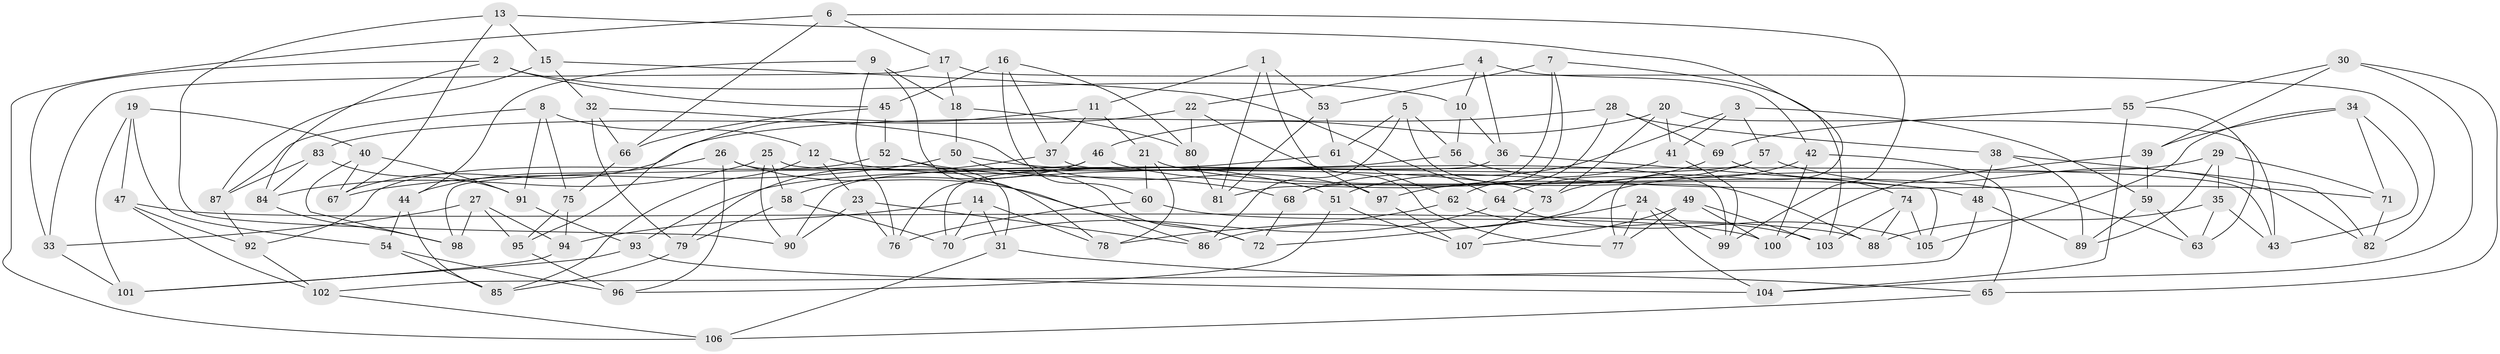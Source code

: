 // coarse degree distribution, {3: 0.10810810810810811, 5: 0.0945945945945946, 4: 0.6621621621621622, 8: 0.013513513513513514, 7: 0.05405405405405406, 2: 0.013513513513513514, 9: 0.013513513513513514, 10: 0.013513513513513514, 6: 0.02702702702702703}
// Generated by graph-tools (version 1.1) at 2025/02/03/04/25 22:02:51]
// undirected, 107 vertices, 214 edges
graph export_dot {
graph [start="1"]
  node [color=gray90,style=filled];
  1;
  2;
  3;
  4;
  5;
  6;
  7;
  8;
  9;
  10;
  11;
  12;
  13;
  14;
  15;
  16;
  17;
  18;
  19;
  20;
  21;
  22;
  23;
  24;
  25;
  26;
  27;
  28;
  29;
  30;
  31;
  32;
  33;
  34;
  35;
  36;
  37;
  38;
  39;
  40;
  41;
  42;
  43;
  44;
  45;
  46;
  47;
  48;
  49;
  50;
  51;
  52;
  53;
  54;
  55;
  56;
  57;
  58;
  59;
  60;
  61;
  62;
  63;
  64;
  65;
  66;
  67;
  68;
  69;
  70;
  71;
  72;
  73;
  74;
  75;
  76;
  77;
  78;
  79;
  80;
  81;
  82;
  83;
  84;
  85;
  86;
  87;
  88;
  89;
  90;
  91;
  92;
  93;
  94;
  95;
  96;
  97;
  98;
  99;
  100;
  101;
  102;
  103;
  104;
  105;
  106;
  107;
  1 -- 53;
  1 -- 11;
  1 -- 97;
  1 -- 81;
  2 -- 84;
  2 -- 10;
  2 -- 45;
  2 -- 33;
  3 -- 57;
  3 -- 41;
  3 -- 68;
  3 -- 59;
  4 -- 36;
  4 -- 42;
  4 -- 10;
  4 -- 22;
  5 -- 86;
  5 -- 61;
  5 -- 88;
  5 -- 56;
  6 -- 99;
  6 -- 106;
  6 -- 66;
  6 -- 17;
  7 -- 103;
  7 -- 81;
  7 -- 68;
  7 -- 53;
  8 -- 12;
  8 -- 91;
  8 -- 75;
  8 -- 87;
  9 -- 78;
  9 -- 76;
  9 -- 18;
  9 -- 44;
  10 -- 56;
  10 -- 36;
  11 -- 37;
  11 -- 21;
  11 -- 95;
  12 -- 85;
  12 -- 23;
  12 -- 51;
  13 -- 90;
  13 -- 67;
  13 -- 15;
  13 -- 77;
  14 -- 94;
  14 -- 70;
  14 -- 31;
  14 -- 78;
  15 -- 64;
  15 -- 32;
  15 -- 87;
  16 -- 37;
  16 -- 45;
  16 -- 60;
  16 -- 80;
  17 -- 18;
  17 -- 33;
  17 -- 82;
  18 -- 50;
  18 -- 80;
  19 -- 40;
  19 -- 101;
  19 -- 47;
  19 -- 54;
  20 -- 73;
  20 -- 46;
  20 -- 43;
  20 -- 41;
  21 -- 63;
  21 -- 78;
  21 -- 60;
  22 -- 77;
  22 -- 83;
  22 -- 80;
  23 -- 76;
  23 -- 90;
  23 -- 86;
  24 -- 72;
  24 -- 77;
  24 -- 99;
  24 -- 104;
  25 -- 84;
  25 -- 90;
  25 -- 43;
  25 -- 58;
  26 -- 72;
  26 -- 31;
  26 -- 96;
  26 -- 44;
  27 -- 95;
  27 -- 98;
  27 -- 94;
  27 -- 33;
  28 -- 69;
  28 -- 62;
  28 -- 67;
  28 -- 38;
  29 -- 35;
  29 -- 89;
  29 -- 86;
  29 -- 71;
  30 -- 39;
  30 -- 104;
  30 -- 65;
  30 -- 55;
  31 -- 106;
  31 -- 65;
  32 -- 66;
  32 -- 79;
  32 -- 97;
  33 -- 101;
  34 -- 39;
  34 -- 43;
  34 -- 71;
  34 -- 105;
  35 -- 63;
  35 -- 43;
  35 -- 88;
  36 -- 105;
  36 -- 70;
  37 -- 99;
  37 -- 79;
  38 -- 48;
  38 -- 82;
  38 -- 89;
  39 -- 59;
  39 -- 100;
  40 -- 98;
  40 -- 91;
  40 -- 67;
  41 -- 51;
  41 -- 99;
  42 -- 100;
  42 -- 65;
  42 -- 73;
  44 -- 85;
  44 -- 54;
  45 -- 52;
  45 -- 66;
  46 -- 98;
  46 -- 58;
  46 -- 48;
  47 -- 88;
  47 -- 92;
  47 -- 102;
  48 -- 89;
  48 -- 102;
  49 -- 77;
  49 -- 100;
  49 -- 103;
  49 -- 107;
  50 -- 73;
  50 -- 67;
  50 -- 72;
  51 -- 107;
  51 -- 96;
  52 -- 86;
  52 -- 68;
  52 -- 92;
  53 -- 61;
  53 -- 81;
  54 -- 85;
  54 -- 96;
  55 -- 104;
  55 -- 63;
  55 -- 69;
  56 -- 71;
  56 -- 76;
  57 -- 82;
  57 -- 90;
  57 -- 64;
  58 -- 79;
  58 -- 70;
  59 -- 63;
  59 -- 89;
  60 -- 76;
  60 -- 100;
  61 -- 62;
  61 -- 93;
  62 -- 78;
  62 -- 103;
  64 -- 70;
  64 -- 105;
  65 -- 106;
  66 -- 75;
  68 -- 72;
  69 -- 97;
  69 -- 74;
  71 -- 82;
  73 -- 107;
  74 -- 88;
  74 -- 105;
  74 -- 103;
  75 -- 94;
  75 -- 95;
  79 -- 85;
  80 -- 81;
  83 -- 87;
  83 -- 84;
  83 -- 91;
  84 -- 98;
  87 -- 92;
  91 -- 93;
  92 -- 102;
  93 -- 104;
  93 -- 101;
  94 -- 101;
  95 -- 96;
  97 -- 107;
  102 -- 106;
}
